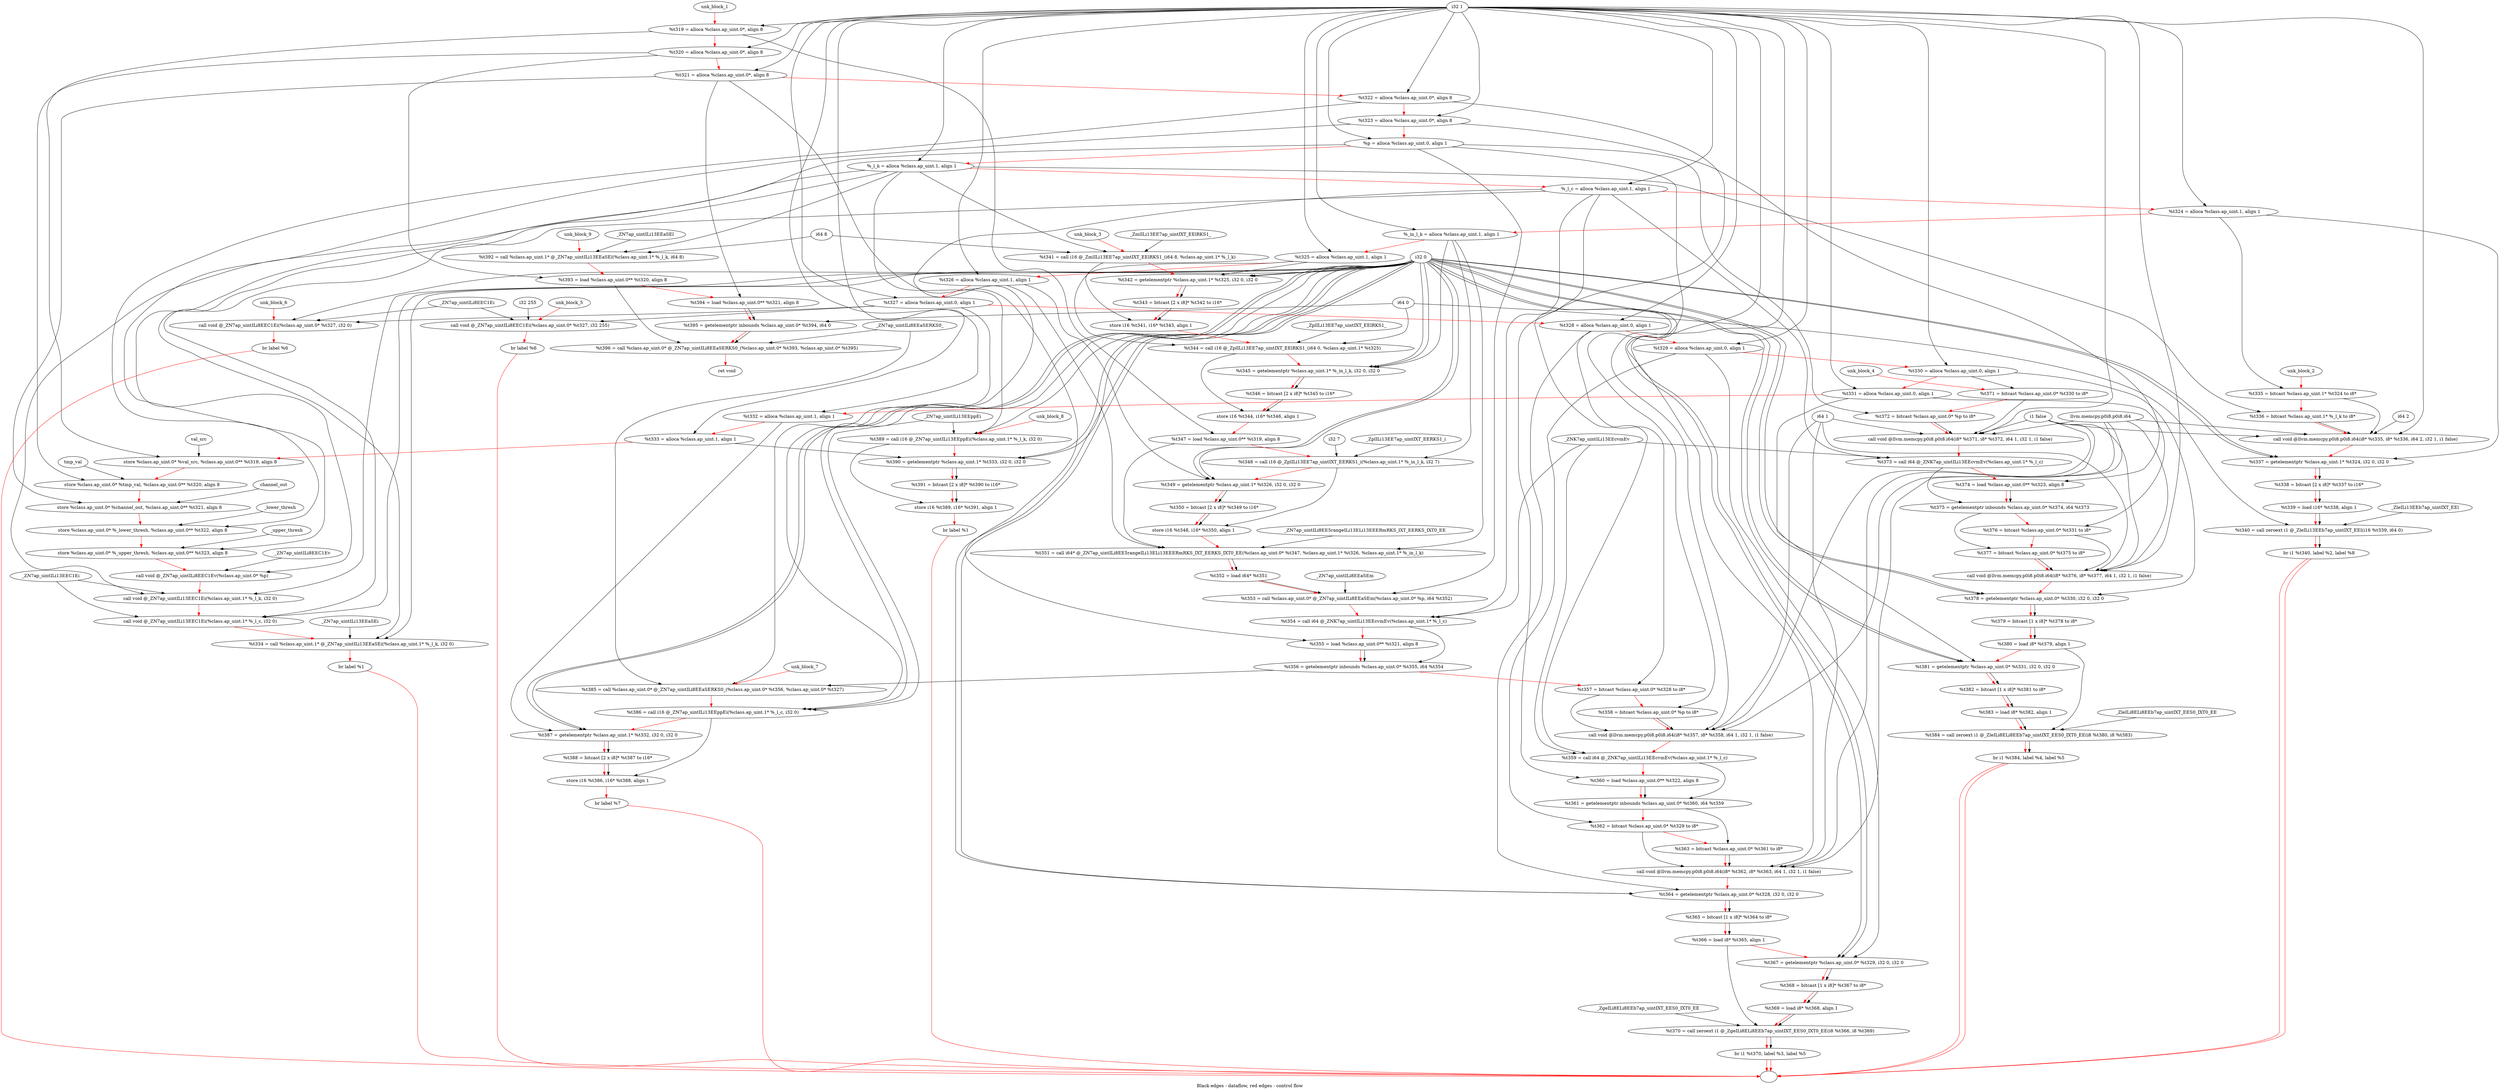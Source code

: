 digraph G {
compound=true
label="Black edges - dataflow, red edges - control flow"
"t319" [label="  %t319 = alloca %class.ap_uint.0*, align 8"]
"t320" [label="  %t320 = alloca %class.ap_uint.0*, align 8"]
"t321" [label="  %t321 = alloca %class.ap_uint.0*, align 8"]
"t322" [label="  %t322 = alloca %class.ap_uint.0*, align 8"]
"t323" [label="  %t323 = alloca %class.ap_uint.0*, align 8"]
"p" [label="  %p = alloca %class.ap_uint.0, align 1"]
"_l_k" [label="  %_l_k = alloca %class.ap_uint.1, align 1"]
"_l_c" [label="  %_l_c = alloca %class.ap_uint.1, align 1"]
"t324" [label="  %t324 = alloca %class.ap_uint.1, align 1"]
"_in_l_k" [label="  %_in_l_k = alloca %class.ap_uint.1, align 1"]
"t325" [label="  %t325 = alloca %class.ap_uint.1, align 1"]
"t326" [label="  %t326 = alloca %class.ap_uint.1, align 1"]
"t327" [label="  %t327 = alloca %class.ap_uint.0, align 1"]
"t328" [label="  %t328 = alloca %class.ap_uint.0, align 1"]
"t329" [label="  %t329 = alloca %class.ap_uint.0, align 1"]
"t330" [label="  %t330 = alloca %class.ap_uint.0, align 1"]
"t331" [label="  %t331 = alloca %class.ap_uint.0, align 1"]
"t332" [label="  %t332 = alloca %class.ap_uint.1, align 1"]
"t333" [label="  %t333 = alloca %class.ap_uint.1, align 1"]
"_1" [label="  store %class.ap_uint.0* %val_src, %class.ap_uint.0** %t319, align 8"]
"_2" [label="  store %class.ap_uint.0* %tmp_val, %class.ap_uint.0** %t320, align 8"]
"_3" [label="  store %class.ap_uint.0* %channel_out, %class.ap_uint.0** %t321, align 8"]
"_4" [label="  store %class.ap_uint.0* %_lower_thresh, %class.ap_uint.0** %t322, align 8"]
"_5" [label="  store %class.ap_uint.0* %_upper_thresh, %class.ap_uint.0** %t323, align 8"]
"_6" [label="  call void @_ZN7ap_uintILi8EEC1Ev(%class.ap_uint.0* %p)"]
"_7" [label="  call void @_ZN7ap_uintILi13EEC1Ei(%class.ap_uint.1* %_l_k, i32 0)"]
"_8" [label="  call void @_ZN7ap_uintILi13EEC1Ei(%class.ap_uint.1* %_l_c, i32 0)"]
"t334" [label="  %t334 = call %class.ap_uint.1* @_ZN7ap_uintILi13EEaSEi(%class.ap_uint.1* %_l_k, i32 0)"]
"_9" [label="  br label %1"]
"unk_block_1" -> "t319"[color=red]
"i32 1" -> "t319"
"t319" -> "t320"[color=red weight=2]
"i32 1" -> "t320"
"t320" -> "t321"[color=red weight=2]
"i32 1" -> "t321"
"t321" -> "t322"[color=red weight=2]
"i32 1" -> "t322"
"t322" -> "t323"[color=red weight=2]
"i32 1" -> "t323"
"t323" -> "p"[color=red weight=2]
"i32 1" -> "p"
"p" -> "_l_k"[color=red weight=2]
"i32 1" -> "_l_k"
"_l_k" -> "_l_c"[color=red weight=2]
"i32 1" -> "_l_c"
"_l_c" -> "t324"[color=red weight=2]
"i32 1" -> "t324"
"t324" -> "_in_l_k"[color=red weight=2]
"i32 1" -> "_in_l_k"
"_in_l_k" -> "t325"[color=red weight=2]
"i32 1" -> "t325"
"t325" -> "t326"[color=red weight=2]
"i32 1" -> "t326"
"t326" -> "t327"[color=red weight=2]
"i32 1" -> "t327"
"t327" -> "t328"[color=red weight=2]
"i32 1" -> "t328"
"t328" -> "t329"[color=red weight=2]
"i32 1" -> "t329"
"t329" -> "t330"[color=red weight=2]
"i32 1" -> "t330"
"t330" -> "t331"[color=red weight=2]
"i32 1" -> "t331"
"t331" -> "t332"[color=red weight=2]
"i32 1" -> "t332"
"t332" -> "t333"[color=red weight=2]
"i32 1" -> "t333"
"t333" -> "_1"[color=red weight=2]
"val_src" -> "_1"
"t319" -> "_1"
"_1" -> "_2"[color=red weight=2]
"tmp_val" -> "_2"
"t320" -> "_2"
"_2" -> "_3"[color=red weight=2]
"channel_out" -> "_3"
"t321" -> "_3"
"_3" -> "_4"[color=red weight=2]
"_lower_thresh" -> "_4"
"t322" -> "_4"
"_4" -> "_5"[color=red weight=2]
"_upper_thresh" -> "_5"
"t323" -> "_5"
"_5" -> "_6"[color=red weight=2]
"p" -> "_6"
"_ZN7ap_uintILi8EEC1Ev" -> "_6"
"_6" -> "_7"[color=red weight=2]
"_l_k" -> "_7"
"i32 0" -> "_7"
"_ZN7ap_uintILi13EEC1Ei" -> "_7"
"_7" -> "_8"[color=red weight=2]
"_l_c" -> "_8"
"i32 0" -> "_8"
"_ZN7ap_uintILi13EEC1Ei" -> "_8"
"_8" -> "t334"[color=red weight=2]
"_l_k" -> "t334"
"i32 0" -> "t334"
"_ZN7ap_uintILi13EEaSEi" -> "t334"
"t334" -> "_9"[color=red weight=2]
"_9" -> ""[color=red]

"t335" [label="  %t335 = bitcast %class.ap_uint.1* %t324 to i8*"]
"t336" [label="  %t336 = bitcast %class.ap_uint.1* %_l_k to i8*"]
"_10" [label="  call void @llvm.memcpy.p0i8.p0i8.i64(i8* %t335, i8* %t336, i64 2, i32 1, i1 false)"]
"t337" [label="  %t337 = getelementptr %class.ap_uint.1* %t324, i32 0, i32 0"]
"t338" [label="  %t338 = bitcast [2 x i8]* %t337 to i16*"]
"t339" [label="  %t339 = load i16* %t338, align 1"]
"t340" [label="  %t340 = call zeroext i1 @_ZleILi13EEb7ap_uintIXT_EEl(i16 %t339, i64 0)"]
"_11" [label="  br i1 %t340, label %2, label %8"]
"unk_block_2" -> "t335"[color=red]
"t324" -> "t335"
"t335" -> "t336"[color=red weight=2]
"_l_k" -> "t336"
"t336" -> "_10"[color=red weight=2]
"t335" -> "_10"
"t336" -> "_10"
"i64 2" -> "_10"
"i32 1" -> "_10"
"i1 false" -> "_10"
"llvm.memcpy.p0i8.p0i8.i64" -> "_10"
"_10" -> "t337"[color=red weight=2]
"t324" -> "t337"
"i32 0" -> "t337"
"i32 0" -> "t337"
"t337" -> "t338"[color=red weight=2]
"t337" -> "t338"
"t338" -> "t339"[color=red weight=2]
"t338" -> "t339"
"t339" -> "t340"[color=red weight=2]
"t339" -> "t340"
"i64 0" -> "t340"
"_ZleILi13EEb7ap_uintIXT_EEl" -> "t340"
"t340" -> "_11"[color=red weight=2]
"t340" -> "_11"
"_11" -> ""[color=red]
"_11" -> ""[color=red]

"t341" [label="  %t341 = call i16 @_ZmlILi13EE7ap_uintIXT_EElRKS1_(i64 8, %class.ap_uint.1* %_l_k)"]
"t342" [label="  %t342 = getelementptr %class.ap_uint.1* %t325, i32 0, i32 0"]
"t343" [label="  %t343 = bitcast [2 x i8]* %t342 to i16*"]
"_12" [label="  store i16 %t341, i16* %t343, align 1"]
"t344" [label="  %t344 = call i16 @_ZplILi13EE7ap_uintIXT_EElRKS1_(i64 0, %class.ap_uint.1* %t325)"]
"t345" [label="  %t345 = getelementptr %class.ap_uint.1* %_in_l_k, i32 0, i32 0"]
"t346" [label="  %t346 = bitcast [2 x i8]* %t345 to i16*"]
"_13" [label="  store i16 %t344, i16* %t346, align 1"]
"t347" [label="  %t347 = load %class.ap_uint.0** %t319, align 8"]
"t348" [label="  %t348 = call i16 @_ZplILi13EE7ap_uintIXT_EERKS1_i(%class.ap_uint.1* %_in_l_k, i32 7)"]
"t349" [label="  %t349 = getelementptr %class.ap_uint.1* %t326, i32 0, i32 0"]
"t350" [label="  %t350 = bitcast [2 x i8]* %t349 to i16*"]
"_14" [label="  store i16 %t348, i16* %t350, align 1"]
"t351" [label="  %t351 = call i64* @_ZN7ap_uintILi8EE5rangeILi13ELi13EEERmRKS_IXT_EERKS_IXT0_EE(%class.ap_uint.0* %t347, %class.ap_uint.1* %t326, %class.ap_uint.1* %_in_l_k)"]
"t352" [label="  %t352 = load i64* %t351"]
"t353" [label="  %t353 = call %class.ap_uint.0* @_ZN7ap_uintILi8EEaSEm(%class.ap_uint.0* %p, i64 %t352)"]
"t354" [label="  %t354 = call i64 @_ZNK7ap_uintILi13EEcvmEv(%class.ap_uint.1* %_l_c)"]
"t355" [label="  %t355 = load %class.ap_uint.0** %t321, align 8"]
"t356" [label="  %t356 = getelementptr inbounds %class.ap_uint.0* %t355, i64 %t354"]
"t357" [label="  %t357 = bitcast %class.ap_uint.0* %t328 to i8*"]
"t358" [label="  %t358 = bitcast %class.ap_uint.0* %p to i8*"]
"_15" [label="  call void @llvm.memcpy.p0i8.p0i8.i64(i8* %t357, i8* %t358, i64 1, i32 1, i1 false)"]
"t359" [label="  %t359 = call i64 @_ZNK7ap_uintILi13EEcvmEv(%class.ap_uint.1* %_l_c)"]
"t360" [label="  %t360 = load %class.ap_uint.0** %t322, align 8"]
"t361" [label="  %t361 = getelementptr inbounds %class.ap_uint.0* %t360, i64 %t359"]
"t362" [label="  %t362 = bitcast %class.ap_uint.0* %t329 to i8*"]
"t363" [label="  %t363 = bitcast %class.ap_uint.0* %t361 to i8*"]
"_16" [label="  call void @llvm.memcpy.p0i8.p0i8.i64(i8* %t362, i8* %t363, i64 1, i32 1, i1 false)"]
"t364" [label="  %t364 = getelementptr %class.ap_uint.0* %t328, i32 0, i32 0"]
"t365" [label="  %t365 = bitcast [1 x i8]* %t364 to i8*"]
"t366" [label="  %t366 = load i8* %t365, align 1"]
"t367" [label="  %t367 = getelementptr %class.ap_uint.0* %t329, i32 0, i32 0"]
"t368" [label="  %t368 = bitcast [1 x i8]* %t367 to i8*"]
"t369" [label="  %t369 = load i8* %t368, align 1"]
"t370" [label="  %t370 = call zeroext i1 @_ZgeILi8ELi8EEb7ap_uintIXT_EES0_IXT0_EE(i8 %t366, i8 %t369)"]
"_17" [label="  br i1 %t370, label %3, label %5"]
"unk_block_3" -> "t341"[color=red]
"i64 8" -> "t341"
"_l_k" -> "t341"
"_ZmlILi13EE7ap_uintIXT_EElRKS1_" -> "t341"
"t341" -> "t342"[color=red weight=2]
"t325" -> "t342"
"i32 0" -> "t342"
"i32 0" -> "t342"
"t342" -> "t343"[color=red weight=2]
"t342" -> "t343"
"t343" -> "_12"[color=red weight=2]
"t341" -> "_12"
"t343" -> "_12"
"_12" -> "t344"[color=red weight=2]
"i64 0" -> "t344"
"t325" -> "t344"
"_ZplILi13EE7ap_uintIXT_EElRKS1_" -> "t344"
"t344" -> "t345"[color=red weight=2]
"_in_l_k" -> "t345"
"i32 0" -> "t345"
"i32 0" -> "t345"
"t345" -> "t346"[color=red weight=2]
"t345" -> "t346"
"t346" -> "_13"[color=red weight=2]
"t344" -> "_13"
"t346" -> "_13"
"_13" -> "t347"[color=red weight=2]
"t319" -> "t347"
"t347" -> "t348"[color=red weight=2]
"_in_l_k" -> "t348"
"i32 7" -> "t348"
"_ZplILi13EE7ap_uintIXT_EERKS1_i" -> "t348"
"t348" -> "t349"[color=red weight=2]
"t326" -> "t349"
"i32 0" -> "t349"
"i32 0" -> "t349"
"t349" -> "t350"[color=red weight=2]
"t349" -> "t350"
"t350" -> "_14"[color=red weight=2]
"t348" -> "_14"
"t350" -> "_14"
"_14" -> "t351"[color=red weight=2]
"t347" -> "t351"
"t326" -> "t351"
"_in_l_k" -> "t351"
"_ZN7ap_uintILi8EE5rangeILi13ELi13EEERmRKS_IXT_EERKS_IXT0_EE" -> "t351"
"t351" -> "t352"[color=red weight=2]
"t351" -> "t352"
"t352" -> "t353"[color=red weight=2]
"p" -> "t353"
"t352" -> "t353"
"_ZN7ap_uintILi8EEaSEm" -> "t353"
"t353" -> "t354"[color=red weight=2]
"_l_c" -> "t354"
"_ZNK7ap_uintILi13EEcvmEv" -> "t354"
"t354" -> "t355"[color=red weight=2]
"t321" -> "t355"
"t355" -> "t356"[color=red weight=2]
"t355" -> "t356"
"t354" -> "t356"
"t356" -> "t357"[color=red weight=2]
"t328" -> "t357"
"t357" -> "t358"[color=red weight=2]
"p" -> "t358"
"t358" -> "_15"[color=red weight=2]
"t357" -> "_15"
"t358" -> "_15"
"i64 1" -> "_15"
"i32 1" -> "_15"
"i1 false" -> "_15"
"llvm.memcpy.p0i8.p0i8.i64" -> "_15"
"_15" -> "t359"[color=red weight=2]
"_l_c" -> "t359"
"_ZNK7ap_uintILi13EEcvmEv" -> "t359"
"t359" -> "t360"[color=red weight=2]
"t322" -> "t360"
"t360" -> "t361"[color=red weight=2]
"t360" -> "t361"
"t359" -> "t361"
"t361" -> "t362"[color=red weight=2]
"t329" -> "t362"
"t362" -> "t363"[color=red weight=2]
"t361" -> "t363"
"t363" -> "_16"[color=red weight=2]
"t362" -> "_16"
"t363" -> "_16"
"i64 1" -> "_16"
"i32 1" -> "_16"
"i1 false" -> "_16"
"llvm.memcpy.p0i8.p0i8.i64" -> "_16"
"_16" -> "t364"[color=red weight=2]
"t328" -> "t364"
"i32 0" -> "t364"
"i32 0" -> "t364"
"t364" -> "t365"[color=red weight=2]
"t364" -> "t365"
"t365" -> "t366"[color=red weight=2]
"t365" -> "t366"
"t366" -> "t367"[color=red weight=2]
"t329" -> "t367"
"i32 0" -> "t367"
"i32 0" -> "t367"
"t367" -> "t368"[color=red weight=2]
"t367" -> "t368"
"t368" -> "t369"[color=red weight=2]
"t368" -> "t369"
"t369" -> "t370"[color=red weight=2]
"t366" -> "t370"
"t369" -> "t370"
"_ZgeILi8ELi8EEb7ap_uintIXT_EES0_IXT0_EE" -> "t370"
"t370" -> "_17"[color=red weight=2]
"t370" -> "_17"
"_17" -> ""[color=red]
"_17" -> ""[color=red]

"t371" [label="  %t371 = bitcast %class.ap_uint.0* %t330 to i8*"]
"t372" [label="  %t372 = bitcast %class.ap_uint.0* %p to i8*"]
"_18" [label="  call void @llvm.memcpy.p0i8.p0i8.i64(i8* %t371, i8* %t372, i64 1, i32 1, i1 false)"]
"t373" [label="  %t373 = call i64 @_ZNK7ap_uintILi13EEcvmEv(%class.ap_uint.1* %_l_c)"]
"t374" [label="  %t374 = load %class.ap_uint.0** %t323, align 8"]
"t375" [label="  %t375 = getelementptr inbounds %class.ap_uint.0* %t374, i64 %t373"]
"t376" [label="  %t376 = bitcast %class.ap_uint.0* %t331 to i8*"]
"t377" [label="  %t377 = bitcast %class.ap_uint.0* %t375 to i8*"]
"_19" [label="  call void @llvm.memcpy.p0i8.p0i8.i64(i8* %t376, i8* %t377, i64 1, i32 1, i1 false)"]
"t378" [label="  %t378 = getelementptr %class.ap_uint.0* %t330, i32 0, i32 0"]
"t379" [label="  %t379 = bitcast [1 x i8]* %t378 to i8*"]
"t380" [label="  %t380 = load i8* %t379, align 1"]
"t381" [label="  %t381 = getelementptr %class.ap_uint.0* %t331, i32 0, i32 0"]
"t382" [label="  %t382 = bitcast [1 x i8]* %t381 to i8*"]
"t383" [label="  %t383 = load i8* %t382, align 1"]
"t384" [label="  %t384 = call zeroext i1 @_ZleILi8ELi8EEb7ap_uintIXT_EES0_IXT0_EE(i8 %t380, i8 %t383)"]
"_20" [label="  br i1 %t384, label %4, label %5"]
"unk_block_4" -> "t371"[color=red]
"t330" -> "t371"
"t371" -> "t372"[color=red weight=2]
"p" -> "t372"
"t372" -> "_18"[color=red weight=2]
"t371" -> "_18"
"t372" -> "_18"
"i64 1" -> "_18"
"i32 1" -> "_18"
"i1 false" -> "_18"
"llvm.memcpy.p0i8.p0i8.i64" -> "_18"
"_18" -> "t373"[color=red weight=2]
"_l_c" -> "t373"
"_ZNK7ap_uintILi13EEcvmEv" -> "t373"
"t373" -> "t374"[color=red weight=2]
"t323" -> "t374"
"t374" -> "t375"[color=red weight=2]
"t374" -> "t375"
"t373" -> "t375"
"t375" -> "t376"[color=red weight=2]
"t331" -> "t376"
"t376" -> "t377"[color=red weight=2]
"t375" -> "t377"
"t377" -> "_19"[color=red weight=2]
"t376" -> "_19"
"t377" -> "_19"
"i64 1" -> "_19"
"i32 1" -> "_19"
"i1 false" -> "_19"
"llvm.memcpy.p0i8.p0i8.i64" -> "_19"
"_19" -> "t378"[color=red weight=2]
"t330" -> "t378"
"i32 0" -> "t378"
"i32 0" -> "t378"
"t378" -> "t379"[color=red weight=2]
"t378" -> "t379"
"t379" -> "t380"[color=red weight=2]
"t379" -> "t380"
"t380" -> "t381"[color=red weight=2]
"t331" -> "t381"
"i32 0" -> "t381"
"i32 0" -> "t381"
"t381" -> "t382"[color=red weight=2]
"t381" -> "t382"
"t382" -> "t383"[color=red weight=2]
"t382" -> "t383"
"t383" -> "t384"[color=red weight=2]
"t380" -> "t384"
"t383" -> "t384"
"_ZleILi8ELi8EEb7ap_uintIXT_EES0_IXT0_EE" -> "t384"
"t384" -> "_20"[color=red weight=2]
"t384" -> "_20"
"_20" -> ""[color=red]
"_20" -> ""[color=red]

"_21" [label="  call void @_ZN7ap_uintILi8EEC1Ei(%class.ap_uint.0* %t327, i32 255)"]
"_22" [label="  br label %6"]
"unk_block_5" -> "_21"[color=red]
"t327" -> "_21"
"i32 255" -> "_21"
"_ZN7ap_uintILi8EEC1Ei" -> "_21"
"_21" -> "_22"[color=red weight=2]
"_22" -> ""[color=red]

"_23" [label="  call void @_ZN7ap_uintILi8EEC1Ei(%class.ap_uint.0* %t327, i32 0)"]
"_24" [label="  br label %6"]
"unk_block_6" -> "_23"[color=red]
"t327" -> "_23"
"i32 0" -> "_23"
"_ZN7ap_uintILi8EEC1Ei" -> "_23"
"_23" -> "_24"[color=red weight=2]
"_24" -> ""[color=red]

"t385" [label="  %t385 = call %class.ap_uint.0* @_ZN7ap_uintILi8EEaSERKS0_(%class.ap_uint.0* %t356, %class.ap_uint.0* %t327)"]
"t386" [label="  %t386 = call i16 @_ZN7ap_uintILi13EEppEi(%class.ap_uint.1* %_l_c, i32 0)"]
"t387" [label="  %t387 = getelementptr %class.ap_uint.1* %t332, i32 0, i32 0"]
"t388" [label="  %t388 = bitcast [2 x i8]* %t387 to i16*"]
"_25" [label="  store i16 %t386, i16* %t388, align 1"]
"_26" [label="  br label %7"]
"unk_block_7" -> "t385"[color=red]
"t356" -> "t385"
"t327" -> "t385"
"_ZN7ap_uintILi8EEaSERKS0_" -> "t385"
"t385" -> "t386"[color=red weight=2]
"_l_c" -> "t386"
"i32 0" -> "t386"
"_ZN7ap_uintILi13EEppEi" -> "t386"
"t386" -> "t387"[color=red weight=2]
"t332" -> "t387"
"i32 0" -> "t387"
"i32 0" -> "t387"
"t387" -> "t388"[color=red weight=2]
"t387" -> "t388"
"t388" -> "_25"[color=red weight=2]
"t386" -> "_25"
"t388" -> "_25"
"_25" -> "_26"[color=red weight=2]
"_26" -> ""[color=red]

"t389" [label="  %t389 = call i16 @_ZN7ap_uintILi13EEppEi(%class.ap_uint.1* %_l_k, i32 0)"]
"t390" [label="  %t390 = getelementptr %class.ap_uint.1* %t333, i32 0, i32 0"]
"t391" [label="  %t391 = bitcast [2 x i8]* %t390 to i16*"]
"_27" [label="  store i16 %t389, i16* %t391, align 1"]
"_28" [label="  br label %1"]
"unk_block_8" -> "t389"[color=red]
"_l_k" -> "t389"
"i32 0" -> "t389"
"_ZN7ap_uintILi13EEppEi" -> "t389"
"t389" -> "t390"[color=red weight=2]
"t333" -> "t390"
"i32 0" -> "t390"
"i32 0" -> "t390"
"t390" -> "t391"[color=red weight=2]
"t390" -> "t391"
"t391" -> "_27"[color=red weight=2]
"t389" -> "_27"
"t391" -> "_27"
"_27" -> "_28"[color=red weight=2]
"_28" -> ""[color=red]

"t392" [label="  %t392 = call %class.ap_uint.1* @_ZN7ap_uintILi13EEaSEl(%class.ap_uint.1* %_l_k, i64 8)"]
"t393" [label="  %t393 = load %class.ap_uint.0** %t320, align 8"]
"t394" [label="  %t394 = load %class.ap_uint.0** %t321, align 8"]
"t395" [label="  %t395 = getelementptr inbounds %class.ap_uint.0* %t394, i64 0"]
"t396" [label="  %t396 = call %class.ap_uint.0* @_ZN7ap_uintILi8EEaSERKS0_(%class.ap_uint.0* %t393, %class.ap_uint.0* %t395)"]
"_29" [label="  ret void"]
"unk_block_9" -> "t392"[color=red]
"_l_k" -> "t392"
"i64 8" -> "t392"
"_ZN7ap_uintILi13EEaSEl" -> "t392"
"t392" -> "t393"[color=red weight=2]
"t320" -> "t393"
"t393" -> "t394"[color=red weight=2]
"t321" -> "t394"
"t394" -> "t395"[color=red weight=2]
"t394" -> "t395"
"i64 0" -> "t395"
"t395" -> "t396"[color=red weight=2]
"t393" -> "t396"
"t395" -> "t396"
"_ZN7ap_uintILi8EEaSERKS0_" -> "t396"
"t396" -> "_29"[color=red weight=2]

}
